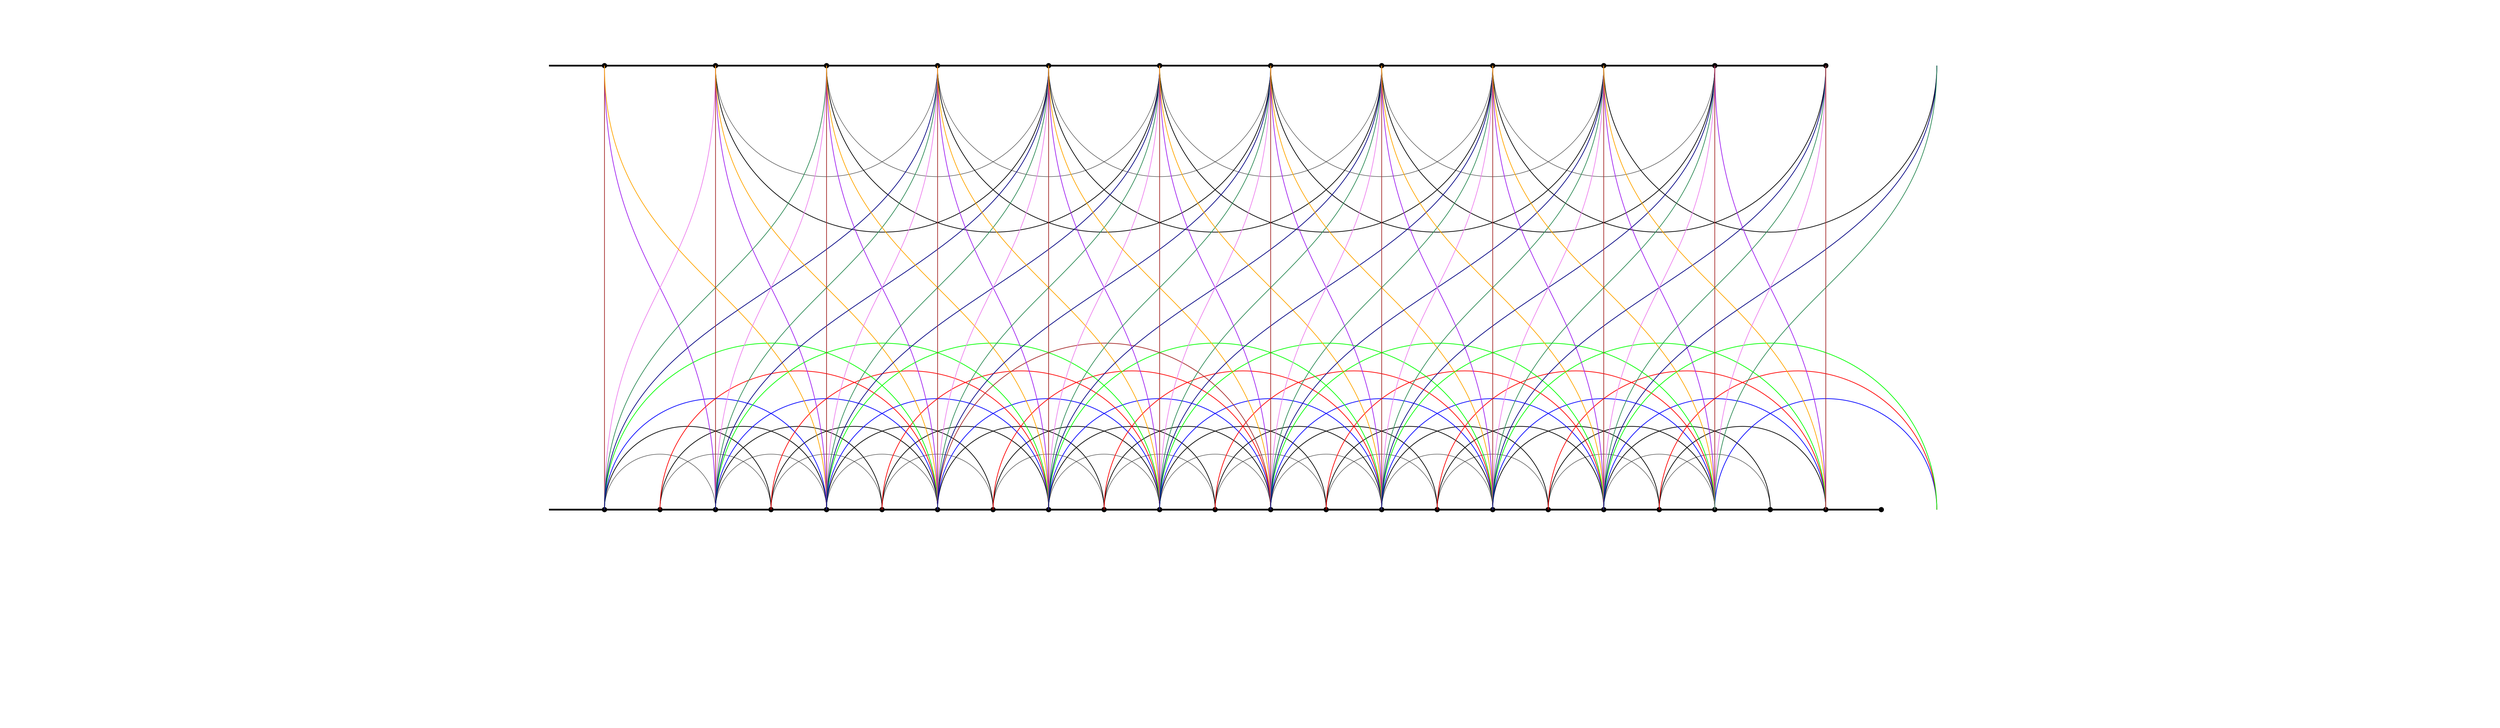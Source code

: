 <?xml version="1.0"?>
<!DOCTYPE ipe SYSTEM "ipe.dtd">
<ipe version="70206" creator="Ipe 7.2.7">
<info created="D:20180927120040" modified="D:20180927162257"/>
<ipestyle name="basic">
<symbol name="arrow/arc(spx)">
<path stroke="sym-stroke" fill="sym-stroke" pen="sym-pen">
0 0 m
-1 0.333 l
-1 -0.333 l
h
</path>
</symbol>
<symbol name="arrow/farc(spx)">
<path stroke="sym-stroke" fill="white" pen="sym-pen">
0 0 m
-1 0.333 l
-1 -0.333 l
h
</path>
</symbol>
<symbol name="arrow/ptarc(spx)">
<path stroke="sym-stroke" fill="sym-stroke" pen="sym-pen">
0 0 m
-1 0.333 l
-0.8 0 l
-1 -0.333 l
h
</path>
</symbol>
<symbol name="arrow/fptarc(spx)">
<path stroke="sym-stroke" fill="white" pen="sym-pen">
0 0 m
-1 0.333 l
-0.8 0 l
-1 -0.333 l
h
</path>
</symbol>
<symbol name="mark/circle(sx)" transformations="translations">
<path fill="sym-stroke">
0.6 0 0 0.6 0 0 e
0.4 0 0 0.4 0 0 e
</path>
</symbol>
<symbol name="mark/disk(sx)" transformations="translations">
<path fill="sym-stroke">
0.6 0 0 0.6 0 0 e
</path>
</symbol>
<symbol name="mark/fdisk(sfx)" transformations="translations">
<group>
<path fill="sym-fill">
0.5 0 0 0.5 0 0 e
</path>
<path fill="sym-stroke" fillrule="eofill">
0.6 0 0 0.6 0 0 e
0.4 0 0 0.4 0 0 e
</path>
</group>
</symbol>
<symbol name="mark/box(sx)" transformations="translations">
<path fill="sym-stroke" fillrule="eofill">
-0.6 -0.6 m
0.6 -0.6 l
0.6 0.6 l
-0.6 0.6 l
h
-0.4 -0.4 m
0.4 -0.4 l
0.4 0.4 l
-0.4 0.4 l
h
</path>
</symbol>
<symbol name="mark/square(sx)" transformations="translations">
<path fill="sym-stroke">
-0.6 -0.6 m
0.6 -0.6 l
0.6 0.6 l
-0.6 0.6 l
h
</path>
</symbol>
<symbol name="mark/fsquare(sfx)" transformations="translations">
<group>
<path fill="sym-fill">
-0.5 -0.5 m
0.5 -0.5 l
0.5 0.5 l
-0.5 0.5 l
h
</path>
<path fill="sym-stroke" fillrule="eofill">
-0.6 -0.6 m
0.6 -0.6 l
0.6 0.6 l
-0.6 0.6 l
h
-0.4 -0.4 m
0.4 -0.4 l
0.4 0.4 l
-0.4 0.4 l
h
</path>
</group>
</symbol>
<symbol name="mark/cross(sx)" transformations="translations">
<group>
<path fill="sym-stroke">
-0.43 -0.57 m
0.57 0.43 l
0.43 0.57 l
-0.57 -0.43 l
h
</path>
<path fill="sym-stroke">
-0.43 0.57 m
0.57 -0.43 l
0.43 -0.57 l
-0.57 0.43 l
h
</path>
</group>
</symbol>
<symbol name="arrow/fnormal(spx)">
<path stroke="sym-stroke" fill="white" pen="sym-pen">
0 0 m
-1 0.333 l
-1 -0.333 l
h
</path>
</symbol>
<symbol name="arrow/pointed(spx)">
<path stroke="sym-stroke" fill="sym-stroke" pen="sym-pen">
0 0 m
-1 0.333 l
-0.8 0 l
-1 -0.333 l
h
</path>
</symbol>
<symbol name="arrow/fpointed(spx)">
<path stroke="sym-stroke" fill="white" pen="sym-pen">
0 0 m
-1 0.333 l
-0.8 0 l
-1 -0.333 l
h
</path>
</symbol>
<symbol name="arrow/linear(spx)">
<path stroke="sym-stroke" pen="sym-pen">
-1 0.333 m
0 0 l
-1 -0.333 l
</path>
</symbol>
<symbol name="arrow/fdouble(spx)">
<path stroke="sym-stroke" fill="white" pen="sym-pen">
0 0 m
-1 0.333 l
-1 -0.333 l
h
-1 0 m
-2 0.333 l
-2 -0.333 l
h
</path>
</symbol>
<symbol name="arrow/double(spx)">
<path stroke="sym-stroke" fill="sym-stroke" pen="sym-pen">
0 0 m
-1 0.333 l
-1 -0.333 l
h
-1 0 m
-2 0.333 l
-2 -0.333 l
h
</path>
</symbol>
<pen name="heavier" value="0.8"/>
<pen name="fat" value="1.2"/>
<pen name="ultrafat" value="2"/>
<symbolsize name="large" value="5"/>
<symbolsize name="small" value="2"/>
<symbolsize name="tiny" value="1.1"/>
<arrowsize name="large" value="10"/>
<arrowsize name="small" value="5"/>
<arrowsize name="tiny" value="3"/>
<color name="red" value="1 0 0"/>
<color name="green" value="0 1 0"/>
<color name="blue" value="0 0 1"/>
<color name="yellow" value="1 1 0"/>
<color name="orange" value="1 0.647 0"/>
<color name="gold" value="1 0.843 0"/>
<color name="purple" value="0.627 0.125 0.941"/>
<color name="gray" value="0.745"/>
<color name="brown" value="0.647 0.165 0.165"/>
<color name="navy" value="0 0 0.502"/>
<color name="pink" value="1 0.753 0.796"/>
<color name="seagreen" value="0.18 0.545 0.341"/>
<color name="turquoise" value="0.251 0.878 0.816"/>
<color name="violet" value="0.933 0.51 0.933"/>
<color name="darkblue" value="0 0 0.545"/>
<color name="darkcyan" value="0 0.545 0.545"/>
<color name="darkgray" value="0.663"/>
<color name="darkgreen" value="0 0.392 0"/>
<color name="darkmagenta" value="0.545 0 0.545"/>
<color name="darkorange" value="1 0.549 0"/>
<color name="darkred" value="0.545 0 0"/>
<color name="lightblue" value="0.678 0.847 0.902"/>
<color name="lightcyan" value="0.878 1 1"/>
<color name="lightgray" value="0.827"/>
<color name="lightgreen" value="0.565 0.933 0.565"/>
<color name="lightyellow" value="1 1 0.878"/>
<dashstyle name="dashed" value="[4] 0"/>
<dashstyle name="dotted" value="[1 3] 0"/>
<dashstyle name="dash dotted" value="[4 2 1 2] 0"/>
<dashstyle name="dash dot dotted" value="[4 2 1 2 1 2] 0"/>
<textsize name="large" value="\large"/>
<textsize name="Large" value="\Large"/>
<textsize name="LARGE" value="\LARGE"/>
<textsize name="huge" value="\huge"/>
<textsize name="Huge" value="\Huge"/>
<textsize name="small" value="\small"/>
<textsize name="footnote" value="\footnotesize"/>
<textsize name="tiny" value="\tiny"/>
<textstyle name="center" begin="\begin{center}" end="\end{center}"/>
<textstyle name="itemize" begin="\begin{itemize}" end="\end{itemize}"/>
<textstyle name="item" begin="\begin{itemize}\item{}" end="\end{itemize}"/>
<gridsize name="4 pts" value="4"/>
<gridsize name="8 pts (~3 mm)" value="8"/>
<gridsize name="16 pts (~6 mm)" value="16"/>
<gridsize name="32 pts (~12 mm)" value="32"/>
<gridsize name="10 pts (~3.5 mm)" value="10"/>
<gridsize name="20 pts (~7 mm)" value="20"/>
<gridsize name="14 pts (~5 mm)" value="14"/>
<gridsize name="28 pts (~10 mm)" value="28"/>
<gridsize name="56 pts (~20 mm)" value="56"/>
<anglesize name="90 deg" value="90"/>
<anglesize name="60 deg" value="60"/>
<anglesize name="45 deg" value="45"/>
<anglesize name="30 deg" value="30"/>
<anglesize name="22.5 deg" value="22.5"/>
<opacity name="10%" value="0.1"/>
<opacity name="30%" value="0.3"/>
<opacity name="50%" value="0.5"/>
<opacity name="75%" value="0.75"/>
<tiling name="falling" angle="-60" step="4" width="1"/>
<tiling name="rising" angle="30" step="4" width="1"/>
</ipestyle>
<page>
<layer name="alpha"/>
<layer name="beta"/>
<view layers="alpha" active="alpha"/>
<view layers="beta" active="beta"/>
<path layer="alpha" matrix="1 0 0 1 0 -64" stroke="black" pen="ultrafat">
-512 320 m
1024 320 l
</path>
<path matrix="1 0 0 1 0 64" stroke="black" pen="ultrafat">
-512 704 m
960 704 l
</path>
<use matrix="1 0 0 1 0 64" name="mark/disk(sx)" pos="64 704" size="large" stroke="black"/>
<use matrix="1 0 0 1 0 64" name="mark/disk(sx)" pos="192 704" size="large" stroke="black"/>
<use matrix="1 0 0 1 0 64" name="mark/disk(sx)" pos="320 704" size="large" stroke="black"/>
<use matrix="1 0 0 1 0 64" name="mark/disk(sx)" pos="448 704" size="large" stroke="black"/>
<use matrix="1 0 0 1 0 -448" name="mark/disk(sx)" pos="64 704" size="large" stroke="black"/>
<use matrix="1 0 0 1 0 -448" name="mark/disk(sx)" pos="128 704" size="large" stroke="black"/>
<use matrix="1 0 0 1 0 -448" name="mark/disk(sx)" pos="192 704" size="large" stroke="black"/>
<use matrix="1 0 0 1 0 -448" name="mark/disk(sx)" pos="256 704" size="large" stroke="black"/>
<use matrix="1 0 0 1 0 -448" name="mark/disk(sx)" pos="320 704" size="large" stroke="black"/>
<use matrix="1 0 0 1 0 -448" name="mark/disk(sx)" pos="384 704" size="large" stroke="black"/>
<use matrix="1 0 0 1 0 -448" name="mark/disk(sx)" pos="448 704" size="large" stroke="black"/>
<use matrix="1 0 0 1 0 -448" name="mark/disk(sx)" pos="512 704" size="large" stroke="black"/>
<path matrix="1 0 0 1 0 64" stroke="black" pen="heavier">
64 704 m
192 0 0 192 256 704 448 704 a
</path>
<path matrix="1 0 0 1 0 64" stroke="black" pen="heavier">
192 704 m
192 0 0 192 384 704 576 704 a
</path>
<path matrix="1 0 0 1 0 64" stroke="black" pen="heavier">
320 704 m
192 0 0 192 512 704 704 704 a
</path>
<use matrix="1 0 0 1 512 -448" name="mark/disk(sx)" pos="64 704" size="large" stroke="black"/>
<use matrix="1 0 0 1 512 -448" name="mark/disk(sx)" pos="128 704" size="large" stroke="black"/>
<use matrix="1 0 0 1 512 -448" name="mark/disk(sx)" pos="192 704" size="large" stroke="black"/>
<use matrix="1 0 0 1 512 -448" name="mark/disk(sx)" pos="256 704" size="large" stroke="black"/>
<use matrix="1 0 0 1 512 -448" name="mark/disk(sx)" pos="320 704" size="large" stroke="black"/>
<use matrix="1 0 0 1 512 -448" name="mark/disk(sx)" pos="384 704" size="large" stroke="black"/>
<use matrix="1 0 0 1 512 -448" name="mark/disk(sx)" pos="448 704" size="large" stroke="black"/>
<use matrix="1 0 0 1 512 -448" name="mark/disk(sx)" pos="512 704" size="large" stroke="black"/>
<use matrix="1 0 0 1 -512 -448" name="mark/disk(sx)" pos="64 704" size="large" stroke="black"/>
<use matrix="1 0 0 1 -512 -448" name="mark/disk(sx)" pos="128 704" size="large" stroke="black"/>
<use matrix="1 0 0 1 -512 -448" name="mark/disk(sx)" pos="192 704" size="large" stroke="black"/>
<use matrix="1 0 0 1 -512 -448" name="mark/disk(sx)" pos="256 704" size="large" stroke="black"/>
<use matrix="1 0 0 1 -512 -448" name="mark/disk(sx)" pos="320 704" size="large" stroke="black"/>
<use matrix="1 0 0 1 -512 -448" name="mark/disk(sx)" pos="384 704" size="large" stroke="black"/>
<use matrix="1 0 0 1 -512 -448" name="mark/disk(sx)" pos="448 704" size="large" stroke="black"/>
<use matrix="1 0 0 1 -512 -448" name="mark/disk(sx)" pos="512 704" size="large" stroke="black"/>
<use matrix="1 0 0 1 512 64" name="mark/disk(sx)" pos="64 704" size="large" stroke="black"/>
<use matrix="1 0 0 1 512 64" name="mark/disk(sx)" pos="192 704" size="large" stroke="black"/>
<use matrix="1 0 0 1 512 64" name="mark/disk(sx)" pos="320 704" size="large" stroke="black"/>
<use matrix="1 0 0 1 512 64" name="mark/disk(sx)" pos="448 704" size="large" stroke="black"/>
<use matrix="1 0 0 1 -512 64" name="mark/disk(sx)" pos="64 704" size="large" stroke="black"/>
<use matrix="1 0 0 1 -512 64" name="mark/disk(sx)" pos="192 704" size="large" stroke="black"/>
<use matrix="1 0 0 1 -512 64" name="mark/disk(sx)" pos="320 704" size="large" stroke="black"/>
<use matrix="1 0 0 1 -512 64" name="mark/disk(sx)" pos="448 704" size="large" stroke="black"/>
<path matrix="1 0 0 1 -384 64" stroke="black" pen="heavier">
64 704 m
192 0 0 192 256 704 448 704 a
</path>
<path matrix="1 0 0 1 -384 64" stroke="black" pen="heavier">
192 704 m
192 0 0 192 384 704 576 704 a
</path>
<path matrix="1 0 0 1 -384 64" stroke="black" pen="heavier">
320 704 m
192 0 0 192 512 704 704 704 a
</path>
<path matrix="1 0 0 1 384 64" stroke="black" pen="heavier">
64 704 m
192 0 0 192 256 704 448 704 a
</path>
<path matrix="1 0 0 1 384 64" stroke="black" pen="heavier">
192 704 m
192 0 0 192 384 704 576 704 a
</path>
<path matrix="1 0 0 1 384 64" stroke="black" pen="heavier">
320 704 m
192 0 0 192 512 704 704 704 a
</path>
<path matrix="1 0 0 1 0 64" stroke="black">
64 704 m
128 0 0 128 192 704 320 704 a
</path>
<path matrix="1 0 0 1 -128 64" stroke="black">
64 704 m
128 0 0 128 192 704 320 704 a
</path>
<path matrix="1 0 0 1 -256 64" stroke="black">
64 704 m
128 0 0 128 192 704 320 704 a
</path>
<path matrix="1 0 0 1 -384 64" stroke="black">
64 704 m
128 0 0 128 192 704 320 704 a
</path>
<path matrix="1 0 0 1 512 64" stroke="black">
64 704 m
128 0 0 128 192 704 320 704 a
</path>
<path matrix="1 0 0 1 384 64" stroke="black">
64 704 m
128 0 0 128 192 704 320 704 a
</path>
<path matrix="1 0 0 1 256 64" stroke="black">
64 704 m
128 0 0 128 192 704 320 704 a
</path>
<path matrix="1 0 0 1 128 64" stroke="black">
64 704 m
128 0 0 128 192 704 320 704 a
</path>
<path matrix="1 0 0 1 0 192" stroke="black">
-448 64 m
64 0 0 -64 -384 64 -320 64 a
</path>
<path matrix="1 0 0 1 0 192" stroke="black">
-384 64 m
64 0 0 -64 -320 64 -256 64 a
</path>
<path matrix="1 0 0 1 0 192" stroke="black">
-320 64 m
64 0 0 -64 -256 64 -192 64 a
</path>
<path matrix="1 0 0 1 192 192" stroke="black">
-448 64 m
64 0 0 -64 -384 64 -320 64 a
</path>
<path matrix="1 0 0 1 192 192" stroke="black">
-384 64 m
64 0 0 -64 -320 64 -256 64 a
</path>
<path matrix="1 0 0 1 192 192" stroke="black">
-320 64 m
64 0 0 -64 -256 64 -192 64 a
</path>
<path matrix="1 0 0 1 448 192" stroke="black">
-448 64 m
64 0 0 -64 -384 64 -320 64 a
</path>
<path matrix="1 0 0 1 448 192" stroke="black">
-384 64 m
64 0 0 -64 -320 64 -256 64 a
</path>
<path matrix="1 0 0 1 448 192" stroke="black">
-320 64 m
64 0 0 -64 -256 64 -192 64 a
</path>
<path matrix="1 0 0 1 640 192" stroke="black">
-448 64 m
64 0 0 -64 -384 64 -320 64 a
</path>
<path matrix="1 0 0 1 640 192" stroke="black">
-384 64 m
64 0 0 -64 -320 64 -256 64 a
</path>
<path matrix="1 0 0 1 640 192" stroke="black">
-320 64 m
64 0 0 -64 -256 64 -192 64 a
</path>
<path matrix="1 0 0 1 832 192" stroke="black">
-448 64 m
64 0 0 -64 -384 64 -320 64 a
</path>
<path matrix="1 0 0 1 832 192" stroke="black">
-384 64 m
64 0 0 -64 -320 64 -256 64 a
</path>
<path matrix="1 0 0 1 832 192" stroke="black">
-320 64 m
64 0 0 -64 -256 64 -192 64 a
</path>
<path matrix="1 0 0 1 1088 192" stroke="black">
-448 64 m
64 0 0 -64 -384 64 -320 64 a
</path>
<path matrix="1 0 0 1 1088 192" stroke="black">
-384 64 m
64 0 0 -64 -320 64 -256 64 a
</path>
<path matrix="1 0 0 1 1088 192" stroke="black">
-320 64 m
64 0 0 -64 -256 64 -192 64 a
</path>
<path matrix="1 0 0 1 0 192" stroke="black" pen="heavier">
-448 64 m
96 0 0 -96 -352 64 -256 64 a
</path>
<path matrix="1 0 0 1 0 192" stroke="black" pen="heavier">
-384 64 m
96 0 0 -96 -288 64 -192 64 a
</path>
<path matrix="1 0 0 1 0 192" stroke="black" pen="heavier">
-320 64 m
96 0 0 -96 -224 64 -128 64 a
</path>
<path matrix="1 0 0 1 0 192" stroke="black" pen="heavier">
-256 64 m
96 0 0 -96 -160 64 -64 64 a
</path>
<path matrix="1 0 0 1 256 192" stroke="black" pen="heavier">
-448 64 m
96 0 0 -96 -352 64 -256 64 a
</path>
<path matrix="1 0 0 1 256 192" stroke="black" pen="heavier">
-384 64 m
96 0 0 -96 -288 64 -192 64 a
</path>
<path matrix="1 0 0 1 256 192" stroke="black" pen="heavier">
-320 64 m
96 0 0 -96 -224 64 -128 64 a
</path>
<path matrix="1 0 0 1 256 192" stroke="black" pen="heavier">
-256 64 m
96 0 0 -96 -160 64 -64 64 a
</path>
<path matrix="1 0 0 1 512 192" stroke="black" pen="heavier">
-448 64 m
96 0 0 -96 -352 64 -256 64 a
</path>
<path matrix="1 0 0 1 512 192" stroke="black" pen="heavier">
-384 64 m
96 0 0 -96 -288 64 -192 64 a
</path>
<path matrix="1 0 0 1 512 192" stroke="black" pen="heavier">
-320 64 m
96 0 0 -96 -224 64 -128 64 a
</path>
<path matrix="1 0 0 1 512 192" stroke="black" pen="heavier">
-256 64 m
96 0 0 -96 -160 64 -64 64 a
</path>
<path matrix="1 0 0 1 768 192" stroke="black" pen="heavier">
-448 64 m
96 0 0 -96 -352 64 -256 64 a
</path>
<path matrix="1 0 0 1 768 192" stroke="black" pen="heavier">
-384 64 m
96 0 0 -96 -288 64 -192 64 a
</path>
<path matrix="1 0 0 1 768 192" stroke="black" pen="heavier">
-320 64 m
96 0 0 -96 -224 64 -128 64 a
</path>
<path matrix="1 0 0 1 768 192" stroke="black" pen="heavier">
-256 64 m
96 0 0 -96 -160 64 -64 64 a
</path>
<path matrix="1 0 0 1 1024 192" stroke="black" pen="heavier">
-448 64 m
96 0 0 -96 -352 64 -256 64 a
</path>
<path matrix="1 0 0 1 1024 192" stroke="black" pen="heavier">
-384 64 m
96 0 0 -96 -288 64 -192 64 a
</path>
<path matrix="1 0 0 1 1024 192" stroke="black" pen="heavier">
-320 64 m
96 0 0 -96 -224 64 -128 64 a
</path>
<path matrix="1 0 0 1 1024 192" stroke="black" pen="heavier">
-256 64 m
96 0 0 -96 -160 64 -64 64 a
</path>
<path matrix="1 0 0 1 0 192" stroke="blue" pen="heavier">
-448 64 m
128 0 0 -128 -320 64 -192 64 a
</path>
<path matrix="1 0 0 1 128 192" stroke="blue" pen="heavier">
-448 64 m
128 0 0 -128 -320 64 -192 64 a
</path>
<path matrix="1 0 0 1 256 192" stroke="blue" pen="heavier">
-448 64 m
128 0 0 -128 -320 64 -192 64 a
</path>
<path matrix="1 0 0 1 384 192" stroke="blue" pen="heavier">
-448 64 m
128 0 0 -128 -320 64 -192 64 a
</path>
<path matrix="1 0 0 1 512 192" stroke="blue" pen="heavier">
-448 64 m
128 0 0 -128 -320 64 -192 64 a
</path>
<path matrix="1 0 0 1 640 192" stroke="blue" pen="heavier">
-448 64 m
128 0 0 -128 -320 64 -192 64 a
</path>
<path matrix="1 0 0 1 768 192" stroke="blue" pen="heavier">
-448 64 m
128 0 0 -128 -320 64 -192 64 a
</path>
<path matrix="1 0 0 1 896 192" stroke="blue" pen="heavier">
-448 64 m
128 0 0 -128 -320 64 -192 64 a
</path>
<path matrix="1 0 0 1 1024 192" stroke="blue" pen="heavier">
-448 64 m
128 0 0 -128 -320 64 -192 64 a
</path>
<path matrix="1 0 0 1 1152 192" stroke="blue" pen="heavier">
-448 64 m
128 0 0 -128 -320 64 -192 64 a
</path>
<path matrix="1 0 0 1 1280 192" stroke="blue" pen="heavier">
-448 64 m
128 0 0 -128 -320 64 -192 64 a
</path>
<path matrix="1 0 0 1 0 192" stroke="red" pen="heavier">
-64 64 m
160 0 0 160 -224 64 -384 64 a
</path>
<path matrix="1 0 0 1 0 192" stroke="red" pen="heavier">
64 64 m
160 0 0 160 -96 64 -256 64 a
</path>
<path matrix="1 0 0 1 0 192" stroke="red" pen="heavier">
192 64 m
160 0 0 160 32 64 -128 64 a
</path>
<path matrix="1 0 0 1 0 192" stroke="red" pen="heavier">
320 64 m
160 0 0 160 160 64 0 64 a
</path>
<path matrix="1 0 0 1 512 192" stroke="red" pen="heavier">
-64 64 m
160 0 0 160 -224 64 -384 64 a
</path>
<path matrix="1 0 0 1 512 192" stroke="red" pen="heavier">
64 64 m
160 0 0 160 -96 64 -256 64 a
</path>
<path matrix="1 0 0 1 512 192" stroke="red" pen="heavier">
192 64 m
160 0 0 160 32 64 -128 64 a
</path>
<path matrix="1 0 0 1 512 192" stroke="red" pen="heavier">
320 64 m
160 0 0 160 160 64 0 64 a
</path>
<path matrix="1 0 0 1 768 192" stroke="red" pen="heavier">
192 64 m
160 0 0 160 32 64 -128 64 a
</path>
<path matrix="1 0 0 1 768 192" stroke="red" pen="heavier">
320 64 m
160 0 0 160 160 64 0 64 a
</path>
<path matrix="1 0 0 1 0 192" stroke="green" pen="heavier">
-448 64 m
192 0 0 -192 -256 64 -64 64 a
</path>
<path matrix="1 0 0 1 0 192" stroke="green" pen="heavier">
-320 64 m
192 0 0 -192 -128 64 64 64 a
</path>
<path matrix="1 0 0 1 0 192" stroke="green" pen="heavier">
-192 64 m
192 0 0 -192 0 64 192 64 a
</path>
<path matrix="1 0 0 1 0 192" stroke="brown" pen="heavier">
-64 64 m
192 0 0 -192 128 64 320 64 a
</path>
<path matrix="1 0 0 1 512 192" stroke="green" pen="heavier">
-448 64 m
192 0 0 -192 -256 64 -64 64 a
</path>
<path matrix="1 0 0 1 512 192" stroke="green" pen="heavier">
-320 64 m
192 0 0 -192 -128 64 64 64 a
</path>
<path matrix="1 0 0 1 512 192" stroke="green" pen="heavier">
-192 64 m
192 0 0 -192 0 64 192 64 a
</path>
<path matrix="1 0 0 1 512 192" stroke="green" pen="heavier">
-64 64 m
192 0 0 -192 128 64 320 64 a
</path>
<path matrix="1 0 0 1 640 192" stroke="green" pen="heavier">
-64 64 m
192 0 0 -192 128 64 320 64 a
</path>
<path matrix="1 0 0 1 768 192" stroke="green" pen="heavier">
-64 64 m
192 0 0 -192 128 64 320 64 a
</path>
<path matrix="1 0 0 1 -640 0" stroke="purple" pen="heavier">
192 768 m
192 512
320 512
320 256 c
</path>
<path matrix="1 0 0 1 -640 0" stroke="brown" pen="heavier">
192 768 m
192 256 l
</path>
<path matrix="1 0 0 1 -640 0" stroke="violet" pen="heavier">
320 768 m
320 512
192 512
192 256 c
</path>
<path matrix="1 0 0 1 -640 0" stroke="orange" pen="heavier">
192 768 m
192 512
448 512
448 256 c
</path>
<path matrix="1 0 0 1 -640 0" stroke="seagreen" pen="heavier">
192 256 m
192 512
448 512
448 768 c
</path>
<path matrix="1 0 0 1 -640 0" stroke="navy" pen="heavier">
192 256 m
192 512
576 512
576 768 c
</path>
<path matrix="1 0 0 1 -512 0" stroke="purple" pen="heavier">
192 768 m
192 512
320 512
320 256 c
</path>
<path matrix="1 0 0 1 -512 0" stroke="brown" pen="heavier">
192 768 m
192 256 l
</path>
<path matrix="1 0 0 1 -512 0" stroke="violet" pen="heavier">
320 768 m
320 512
192 512
192 256 c
</path>
<path matrix="1 0 0 1 -512 0" stroke="orange" pen="heavier">
192 768 m
192 512
448 512
448 256 c
</path>
<path matrix="1 0 0 1 -512 0" stroke="seagreen" pen="heavier">
192 256 m
192 512
448 512
448 768 c
</path>
<path matrix="1 0 0 1 -512 0" stroke="navy" pen="heavier">
192 256 m
192 512
576 512
576 768 c
</path>
<path matrix="1 0 0 1 -384 0" stroke="purple" pen="heavier">
192 768 m
192 512
320 512
320 256 c
</path>
<path matrix="1 0 0 1 -384 0" stroke="brown" pen="heavier">
192 768 m
192 256 l
</path>
<path matrix="1 0 0 1 -384 0" stroke="violet" pen="heavier">
320 768 m
320 512
192 512
192 256 c
</path>
<path matrix="1 0 0 1 -384 0" stroke="orange" pen="heavier">
192 768 m
192 512
448 512
448 256 c
</path>
<path matrix="1 0 0 1 -384 0" stroke="seagreen" pen="heavier">
192 256 m
192 512
448 512
448 768 c
</path>
<path matrix="1 0 0 1 -384 0" stroke="navy" pen="heavier">
192 256 m
192 512
576 512
576 768 c
</path>
<path matrix="1 0 0 1 -256 0" stroke="purple" pen="heavier">
192 768 m
192 512
320 512
320 256 c
</path>
<path matrix="1 0 0 1 -256 0" stroke="brown" pen="heavier">
192 768 m
192 256 l
</path>
<path matrix="1 0 0 1 -256 0" stroke="violet" pen="heavier">
320 768 m
320 512
192 512
192 256 c
</path>
<path matrix="1 0 0 1 -256 0" stroke="orange" pen="heavier">
192 768 m
192 512
448 512
448 256 c
</path>
<path matrix="1 0 0 1 -256 0" stroke="seagreen" pen="heavier">
192 256 m
192 512
448 512
448 768 c
</path>
<path matrix="1 0 0 1 -256 0" stroke="navy" pen="heavier">
192 256 m
192 512
576 512
576 768 c
</path>
<path matrix="1 0 0 1 -128 0" stroke="purple" pen="heavier">
192 768 m
192 512
320 512
320 256 c
</path>
<path matrix="1 0 0 1 -128 0" stroke="brown" pen="heavier">
192 768 m
192 256 l
</path>
<path matrix="1 0 0 1 -128 0" stroke="violet" pen="heavier">
320 768 m
320 512
192 512
192 256 c
</path>
<path matrix="1 0 0 1 -128 0" stroke="orange" pen="heavier">
192 768 m
192 512
448 512
448 256 c
</path>
<path matrix="1 0 0 1 -128 0" stroke="seagreen" pen="heavier">
192 256 m
192 512
448 512
448 768 c
</path>
<path matrix="1 0 0 1 -128 0" stroke="navy" pen="heavier">
192 256 m
192 512
576 512
576 768 c
</path>
<path stroke="purple" pen="heavier">
192 768 m
192 512
320 512
320 256 c
</path>
<path stroke="brown" pen="heavier">
192 768 m
192 256 l
</path>
<path stroke="violet" pen="heavier">
320 768 m
320 512
192 512
192 256 c
</path>
<path stroke="orange" pen="heavier">
192 768 m
192 512
448 512
448 256 c
</path>
<path stroke="seagreen" pen="heavier">
192 256 m
192 512
448 512
448 768 c
</path>
<path stroke="navy" pen="heavier">
192 256 m
192 512
576 512
576 768 c
</path>
<path matrix="1 0 0 1 128 0" stroke="purple" pen="heavier">
192 768 m
192 512
320 512
320 256 c
</path>
<path matrix="1 0 0 1 128 0" stroke="brown" pen="heavier">
192 768 m
192 256 l
</path>
<path matrix="1 0 0 1 128 0" stroke="violet" pen="heavier">
320 768 m
320 512
192 512
192 256 c
</path>
<path matrix="1 0 0 1 128 0" stroke="orange" pen="heavier">
192 768 m
192 512
448 512
448 256 c
</path>
<path matrix="1 0 0 1 128 0" stroke="seagreen" pen="heavier">
192 256 m
192 512
448 512
448 768 c
</path>
<path matrix="1 0 0 1 128 0" stroke="navy" pen="heavier">
192 256 m
192 512
576 512
576 768 c
</path>
<path matrix="1 0 0 1 256 0" stroke="purple" pen="heavier">
192 768 m
192 512
320 512
320 256 c
</path>
<path matrix="1 0 0 1 256 0" stroke="brown" pen="heavier">
192 768 m
192 256 l
</path>
<path matrix="1 0 0 1 256 0" stroke="violet" pen="heavier">
320 768 m
320 512
192 512
192 256 c
</path>
<path matrix="1 0 0 1 256 0" stroke="orange" pen="heavier">
192 768 m
192 512
448 512
448 256 c
</path>
<path matrix="1 0 0 1 256 0" stroke="seagreen" pen="heavier">
192 256 m
192 512
448 512
448 768 c
</path>
<path matrix="1 0 0 1 256 0" stroke="navy" pen="heavier">
192 256 m
192 512
576 512
576 768 c
</path>
<path matrix="1 0 0 1 384 0" stroke="purple" pen="heavier">
192 768 m
192 512
320 512
320 256 c
</path>
<path matrix="1 0 0 1 384 0" stroke="brown" pen="heavier">
192 768 m
192 256 l
</path>
<path matrix="1 0 0 1 384 0" stroke="violet" pen="heavier">
320 768 m
320 512
192 512
192 256 c
</path>
<path matrix="1 0 0 1 384 0" stroke="orange" pen="heavier">
192 768 m
192 512
448 512
448 256 c
</path>
<path matrix="1 0 0 1 384 0" stroke="seagreen" pen="heavier">
192 256 m
192 512
448 512
448 768 c
</path>
<path matrix="1 0 0 1 384 0" stroke="navy" pen="heavier">
192 256 m
192 512
576 512
576 768 c
</path>
<path matrix="1 0 0 1 512 0" stroke="purple" pen="heavier">
192 768 m
192 512
320 512
320 256 c
</path>
<path matrix="1 0 0 1 512 0" stroke="brown" pen="heavier">
192 768 m
192 256 l
</path>
<path matrix="1 0 0 1 512 0" stroke="violet" pen="heavier">
320 768 m
320 512
192 512
192 256 c
</path>
<path matrix="1 0 0 1 512 0" stroke="orange" pen="heavier">
192 768 m
192 512
448 512
448 256 c
</path>
<path matrix="1 0 0 1 512 0" stroke="seagreen" pen="heavier">
192 256 m
192 512
448 512
448 768 c
</path>
<path matrix="1 0 0 1 512 0" stroke="navy" pen="heavier">
192 256 m
192 512
576 512
576 768 c
</path>
<path matrix="1 0 0 1 640 0" stroke="purple" pen="heavier">
192 768 m
192 512
320 512
320 256 c
</path>
<path matrix="1 0 0 1 640 0" stroke="brown" pen="heavier">
192 768 m
192 256 l
</path>
<path matrix="1 0 0 1 640 0" stroke="violet" pen="heavier">
320 768 m
320 512
192 512
192 256 c
</path>
<path matrix="1 0 0 1 640 0" stroke="seagreen" pen="heavier">
192 256 m
192 512
448 512
448 768 c
</path>
<path matrix="1 0 0 1 768 0" stroke="brown" pen="heavier">
192 768 m
192 256 l
</path>
<use layer="beta" matrix="4.5 0 0 1.625 -856 -304" name="mark/disk(sx)" pos="192 704" size="large" stroke="black"/>
<use matrix="4.5 0 0 1.625 -856 -304" name="mark/disk(sx)" pos="320 704" size="large" stroke="black"/>
<use matrix="4.5 0 0 1.625 -856 -1136" name="mark/disk(sx)" pos="192 704" size="large" stroke="black"/>
<use matrix="4.5 0 0 1.625 -856 -1136" name="mark/disk(sx)" pos="256 704" size="large" stroke="black"/>
<use matrix="4.5 0 0 1.625 -856 -1136" name="mark/disk(sx)" pos="320 704" size="large" stroke="black"/>
<path matrix="4.5 0 0 1.625 1160 -96" stroke="black">
-320 64 m
64 0 0 -64 -256 64 -192 64 a
</path>
<path matrix="4.5 0 0 1.625 2024 -96" stroke="black">
-448 64 m
64 0 0 -64 -384 64 -320 64 a
</path>
<path matrix="4.5 0 0 1.625 1448 -96" stroke="black" pen="heavier">
-448 64 m
96 0 0 -96 -352 64 -256 64 a
</path>
<path matrix="4.5 0 0 1.625 1448 -96" stroke="black" pen="heavier">
-384 64 m
96 0 0 -96 -288 64 -192 64 a
</path>
<path matrix="4.5 0 0 1.625 1448 -96" stroke="black" pen="heavier">
-320 64 m
96 0 0 -96 -224 64 -128 64 a
</path>
<path matrix="4.5 0 0 1.625 1448 -96" stroke="blue" pen="heavier">
-448 64 m
128 0 0 -128 -320 64 -192 64 a
</path>
<path matrix="4.5 0 0 1.625 2024 -96" stroke="blue" pen="heavier">
-448 64 m
128 0 0 -128 -320 64 -192 64 a
</path>
<path matrix="4.5 0 0 1.625 -856 -96" stroke="red" pen="heavier">
320 64 m
160 0 0 160 160 64 0 64 a
</path>
<path matrix="4.5 0 0 1.625 1448 -96" stroke="red" pen="heavier">
-64 64 m
160 0 0 160 -224 64 -384 64 a
</path>
<path matrix="4.5 0 0 1.625 -856 -96" stroke="brown" pen="heavier">
-64 64 m
192 0 0 -192 128 64 320 64 a
</path>
<path matrix="4.5 0 0 1.625 1448 -96" stroke="green" pen="heavier">
-448 64 m
192 0 0 -192 -256 64 -64 64 a
</path>
<path matrix="4.5 0 0 1.625 1448 -96" stroke="green" pen="heavier">
-320 64 m
192 0 0 -192 -128 64 64 64 a
</path>
<path matrix="4.5 0 0 1.625 -2008 -408" stroke="navy" pen="heavier">
192 256 m
192 512
576 512
576 768 c
</path>
<path matrix="4.5 0 0 1.625 -1432 -408" stroke="orange" pen="heavier">
192 768 m
192 512
448 512
448 256 c
</path>
<path matrix="4.5 0 0 1.625 -1432 -408" stroke="seagreen" pen="heavier">
192 256 m
192 512
448 512
448 768 c
</path>
<path matrix="4.5 0 0 1.625 -1432 -408" stroke="navy" pen="heavier">
192 256 m
192 512
576 512
576 768 c
</path>
<path matrix="4.5 0 0 1.625 -856 -408" stroke="purple" pen="heavier">
192 768 m
192 512
320 512
320 256 c
</path>
<path matrix="4.5 0 0 1.625 -856 -408" stroke="brown" pen="ultrafat">
192 768 m
192 256 l
</path>
<path matrix="4.5 0 0 1.625 -856 -408" stroke="violet" pen="heavier">
320 768 m
320 512
192 512
192 256 c
</path>
<path matrix="4.5 0 0 1.625 -856 -408" stroke="black" pen="heavier">
192 768 m
192 512
448 512
448 256 c
</path>
<path matrix="4.5 0 0 1.625 -856 -408" stroke="seagreen" pen="heavier">
192 256 m
192 512
448 512
448 768 c
</path>
<path matrix="4.5 0 0 1.625 -856 -408" stroke="navy" pen="heavier">
192 256 m
192 512
576 512
576 768 c
</path>
<path matrix="4.5 0 0 1.625 2024 -96" stroke="black">
-384 64 m
64 0 0 -64 -320 64 -256 64 a
</path>
<path matrix="4.5 0 0 1.625 1448 -96" stroke="black" pen="heavier">
-256 64 m
96 0 0 -96 -160 64 -64 64 a
</path>
<path matrix="4.5 0 0 1.625 1448 -96" stroke="red" pen="heavier">
64 64 m
160 0 0 160 -96 64 -256 64 a
</path>
<path matrix="4.5 0 0 1.625 -280 -408" stroke="brown" pen="ultrafat">
192 768 m
192 256 l
</path>
<path matrix="4.5 0 0 1.625 -856 -304" stroke="black" pen="heavier">
192 704 m
192 0 0 192 384 704 576 704 a
</path>
<path matrix="4.5 0 0 1.625 -280 -304" stroke="black">
64 704 m
128 0 0 128 192 704 320 704 a
</path>
<path matrix="4.5 0 0 1.625 -2008 -304" stroke="black" pen="heavier">
192 704 m
192 0 0 192 384 704 576 704 a
</path>
<path matrix="4.5 0 0 1.625 -856 -304" stroke="black">
64 704 m
128 0 0 128 192 704 320 704 a
</path>
<path matrix="4.5 0 0 1.625 -1432 -304" stroke="black" pen="heavier">
192 704 m
192 0 0 192 384 704 576 704 a
</path>
<path matrix="1.5 0 0 1.625 -184 -200" stroke="black" pen="ultrafat">
128 640 m
512 640 l
</path>
<path matrix="1.5 0 0 1.625 -184 -200" stroke="black" pen="ultrafat">
128 128 m
512 128 l
</path>
</page>
</ipe>
